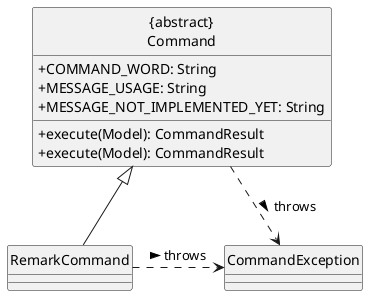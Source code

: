 @startuml
hide circle
skinparam classAttributeIconSize 0

Class "{abstract}\nCommand" as Command {
  +execute(Model): CommandResult
}
Class Command {
  +COMMAND_WORD: String
  +MESSAGE_USAGE: String
  +MESSAGE_NOT_IMPLEMENTED_YET: String
  +execute(Model): CommandResult
}
Class CommandException

RemarkCommand -up-|> Command
Command ..> CommandException: throws >
RemarkCommand .right.> CommandException: throws >
@enduml
